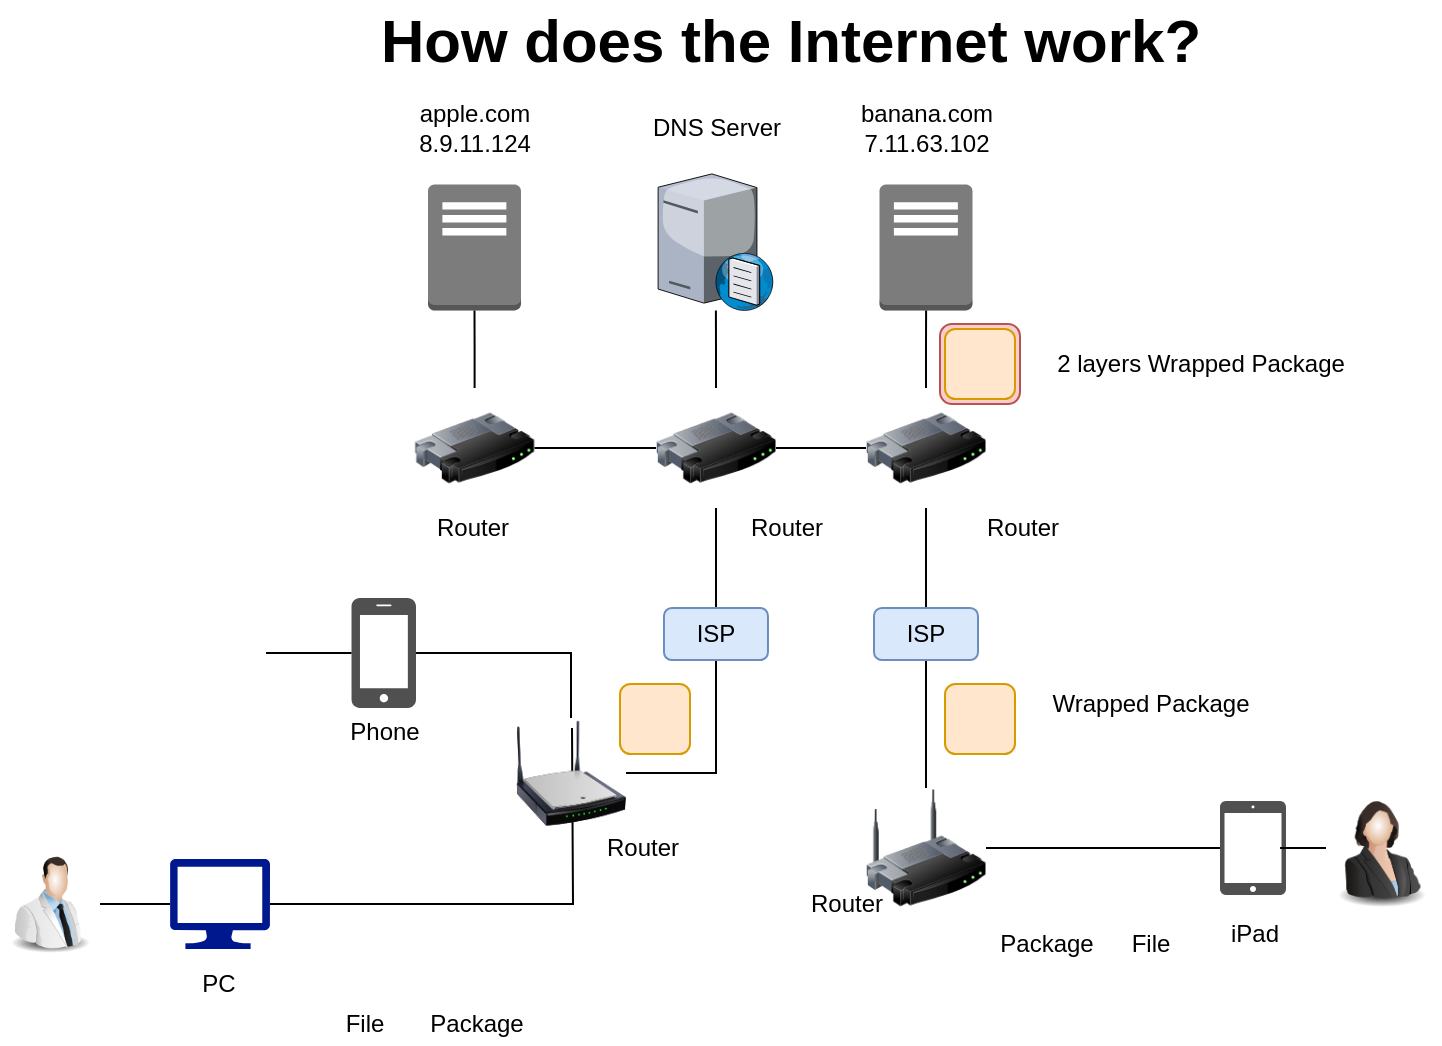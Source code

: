 <mxfile version="14.7.3" type="github">
  <diagram id="FVhtaX8cwOrP204iMpnX" name="Page-1">
    <mxGraphModel dx="851" dy="769" grid="1" gridSize="10" guides="1" tooltips="1" connect="1" arrows="1" fold="1" page="1" pageScale="1" pageWidth="1169" pageHeight="827" math="0" shadow="0">
      <root>
        <mxCell id="0" />
        <mxCell id="1" parent="0" />
        <mxCell id="YhsctEqUOotuku0o7zmU-1" value="" style="outlineConnect=0;dashed=0;verticalLabelPosition=bottom;verticalAlign=top;align=center;html=1;shape=mxgraph.aws3.traditional_server;fillColor=#7D7C7C;gradientColor=none;" vertex="1" parent="1">
          <mxGeometry x="404" y="270.25" width="46.5" height="63" as="geometry" />
        </mxCell>
        <mxCell id="YhsctEqUOotuku0o7zmU-2" value="apple.com&lt;br&gt;8.9.11.124" style="text;html=1;align=center;verticalAlign=middle;resizable=0;points=[];autosize=1;strokeColor=none;" vertex="1" parent="1">
          <mxGeometry x="392.25" y="227" width="70" height="30" as="geometry" />
        </mxCell>
        <mxCell id="YhsctEqUOotuku0o7zmU-3" value="" style="verticalLabelPosition=bottom;aspect=fixed;html=1;verticalAlign=top;strokeColor=none;align=center;outlineConnect=0;shape=mxgraph.citrix.dns_server;" vertex="1" parent="1">
          <mxGeometry x="519.05" y="263.25" width="57.89" height="70" as="geometry" />
        </mxCell>
        <mxCell id="YhsctEqUOotuku0o7zmU-4" value="DNS Server" style="text;html=1;align=center;verticalAlign=middle;resizable=0;points=[];autosize=1;strokeColor=none;" vertex="1" parent="1">
          <mxGeometry x="508" y="232" width="80" height="20" as="geometry" />
        </mxCell>
        <mxCell id="YhsctEqUOotuku0o7zmU-30" style="edgeStyle=orthogonalEdgeStyle;rounded=0;orthogonalLoop=1;jettySize=auto;html=1;endArrow=none;endFill=0;" edge="1" parent="1" source="YhsctEqUOotuku0o7zmU-6">
          <mxGeometry relative="1" as="geometry">
            <mxPoint x="476" y="542" as="targetPoint" />
          </mxGeometry>
        </mxCell>
        <mxCell id="YhsctEqUOotuku0o7zmU-6" value="" style="aspect=fixed;pointerEvents=1;shadow=0;dashed=0;html=1;strokeColor=none;labelPosition=center;verticalLabelPosition=bottom;verticalAlign=top;align=center;fillColor=#00188D;shape=mxgraph.azure.computer" vertex="1" parent="1">
          <mxGeometry x="275" y="607.5" width="50" height="45" as="geometry" />
        </mxCell>
        <mxCell id="YhsctEqUOotuku0o7zmU-31" style="edgeStyle=orthogonalEdgeStyle;rounded=0;orthogonalLoop=1;jettySize=auto;html=1;endArrow=none;endFill=0;" edge="1" parent="1" source="YhsctEqUOotuku0o7zmU-8" target="YhsctEqUOotuku0o7zmU-9">
          <mxGeometry relative="1" as="geometry" />
        </mxCell>
        <mxCell id="YhsctEqUOotuku0o7zmU-8" value="" style="pointerEvents=1;shadow=0;dashed=0;html=1;strokeColor=none;fillColor=#505050;labelPosition=center;verticalLabelPosition=bottom;verticalAlign=top;outlineConnect=0;align=center;shape=mxgraph.office.devices.cell_phone_iphone_proportional;" vertex="1" parent="1">
          <mxGeometry x="365.76" y="477" width="32.24" height="55" as="geometry" />
        </mxCell>
        <mxCell id="YhsctEqUOotuku0o7zmU-34" style="edgeStyle=orthogonalEdgeStyle;rounded=0;orthogonalLoop=1;jettySize=auto;html=1;endArrow=none;endFill=0;" edge="1" parent="1" source="YhsctEqUOotuku0o7zmU-9" target="YhsctEqUOotuku0o7zmU-33">
          <mxGeometry relative="1" as="geometry" />
        </mxCell>
        <mxCell id="YhsctEqUOotuku0o7zmU-9" value="" style="image;html=1;image=img/lib/clip_art/networking/Wireless_Router_N_128x128.png" vertex="1" parent="1">
          <mxGeometry x="448" y="537" width="55" height="55" as="geometry" />
        </mxCell>
        <mxCell id="YhsctEqUOotuku0o7zmU-82" style="edgeStyle=orthogonalEdgeStyle;rounded=0;orthogonalLoop=1;jettySize=auto;html=1;fontSize=12;startArrow=none;startFill=0;endArrow=none;endFill=0;" edge="1" parent="1" source="YhsctEqUOotuku0o7zmU-10" target="YhsctEqUOotuku0o7zmU-11">
          <mxGeometry relative="1" as="geometry" />
        </mxCell>
        <mxCell id="YhsctEqUOotuku0o7zmU-10" value="" style="pointerEvents=1;shadow=0;dashed=0;html=1;strokeColor=none;fillColor=#505050;labelPosition=center;verticalLabelPosition=bottom;verticalAlign=top;outlineConnect=0;align=center;shape=mxgraph.office.devices.ipad_mini;" vertex="1" parent="1">
          <mxGeometry x="800" y="578.5" width="33" height="47" as="geometry" />
        </mxCell>
        <mxCell id="YhsctEqUOotuku0o7zmU-38" style="edgeStyle=orthogonalEdgeStyle;rounded=0;orthogonalLoop=1;jettySize=auto;html=1;entryX=0.5;entryY=1;entryDx=0;entryDy=0;startArrow=none;startFill=0;endArrow=none;endFill=0;" edge="1" parent="1" source="YhsctEqUOotuku0o7zmU-11" target="YhsctEqUOotuku0o7zmU-36">
          <mxGeometry relative="1" as="geometry" />
        </mxCell>
        <mxCell id="YhsctEqUOotuku0o7zmU-11" value="" style="image;html=1;image=img/lib/clip_art/networking/Wireless_Router_128x128.png" vertex="1" parent="1">
          <mxGeometry x="623" y="572" width="60" height="60" as="geometry" />
        </mxCell>
        <mxCell id="YhsctEqUOotuku0o7zmU-12" value="Router" style="text;html=1;align=center;verticalAlign=middle;resizable=0;points=[];autosize=1;strokeColor=none;" vertex="1" parent="1">
          <mxGeometry x="486.25" y="592" width="50" height="20" as="geometry" />
        </mxCell>
        <mxCell id="YhsctEqUOotuku0o7zmU-13" value="Router" style="text;html=1;align=center;verticalAlign=middle;resizable=0;points=[];autosize=1;strokeColor=none;" vertex="1" parent="1">
          <mxGeometry x="588" y="619.5" width="50" height="20" as="geometry" />
        </mxCell>
        <mxCell id="YhsctEqUOotuku0o7zmU-23" style="edgeStyle=orthogonalEdgeStyle;rounded=0;orthogonalLoop=1;jettySize=auto;html=1;startArrow=none;startFill=0;endArrow=none;endFill=0;" edge="1" parent="1" source="YhsctEqUOotuku0o7zmU-14" target="YhsctEqUOotuku0o7zmU-1">
          <mxGeometry relative="1" as="geometry" />
        </mxCell>
        <mxCell id="YhsctEqUOotuku0o7zmU-14" value="" style="image;html=1;image=img/lib/clip_art/networking/Router_128x128.png" vertex="1" parent="1">
          <mxGeometry x="397.25" y="372" width="60" height="60" as="geometry" />
        </mxCell>
        <mxCell id="YhsctEqUOotuku0o7zmU-22" style="edgeStyle=orthogonalEdgeStyle;rounded=0;orthogonalLoop=1;jettySize=auto;html=1;startArrow=none;startFill=0;endArrow=none;endFill=0;" edge="1" parent="1" source="YhsctEqUOotuku0o7zmU-15" target="YhsctEqUOotuku0o7zmU-3">
          <mxGeometry relative="1" as="geometry" />
        </mxCell>
        <mxCell id="YhsctEqUOotuku0o7zmU-26" style="edgeStyle=orthogonalEdgeStyle;rounded=0;orthogonalLoop=1;jettySize=auto;html=1;endArrow=none;endFill=0;" edge="1" parent="1" source="YhsctEqUOotuku0o7zmU-15" target="YhsctEqUOotuku0o7zmU-14">
          <mxGeometry relative="1" as="geometry" />
        </mxCell>
        <mxCell id="YhsctEqUOotuku0o7zmU-15" value="" style="image;html=1;image=img/lib/clip_art/networking/Router_128x128.png" vertex="1" parent="1">
          <mxGeometry x="518" y="372" width="60" height="60" as="geometry" />
        </mxCell>
        <mxCell id="YhsctEqUOotuku0o7zmU-16" value="Router" style="text;html=1;align=center;verticalAlign=middle;resizable=0;points=[];autosize=1;strokeColor=none;" vertex="1" parent="1">
          <mxGeometry x="400.5" y="432" width="50" height="20" as="geometry" />
        </mxCell>
        <mxCell id="YhsctEqUOotuku0o7zmU-17" value="Router" style="text;html=1;align=center;verticalAlign=middle;resizable=0;points=[];autosize=1;strokeColor=none;" vertex="1" parent="1">
          <mxGeometry x="558" y="432" width="50" height="20" as="geometry" />
        </mxCell>
        <mxCell id="YhsctEqUOotuku0o7zmU-18" value="" style="outlineConnect=0;dashed=0;verticalLabelPosition=bottom;verticalAlign=top;align=center;html=1;shape=mxgraph.aws3.traditional_server;fillColor=#7D7C7C;gradientColor=none;" vertex="1" parent="1">
          <mxGeometry x="629.75" y="270.25" width="46.5" height="63" as="geometry" />
        </mxCell>
        <mxCell id="YhsctEqUOotuku0o7zmU-19" value="banana.com&lt;br&gt;7.11.63.102" style="text;html=1;align=center;verticalAlign=middle;resizable=0;points=[];autosize=1;strokeColor=none;" vertex="1" parent="1">
          <mxGeometry x="613" y="227" width="80" height="30" as="geometry" />
        </mxCell>
        <mxCell id="YhsctEqUOotuku0o7zmU-24" style="edgeStyle=orthogonalEdgeStyle;rounded=0;orthogonalLoop=1;jettySize=auto;html=1;endArrow=none;endFill=0;" edge="1" parent="1" source="YhsctEqUOotuku0o7zmU-20" target="YhsctEqUOotuku0o7zmU-18">
          <mxGeometry relative="1" as="geometry" />
        </mxCell>
        <mxCell id="YhsctEqUOotuku0o7zmU-25" style="edgeStyle=orthogonalEdgeStyle;rounded=0;orthogonalLoop=1;jettySize=auto;html=1;endArrow=none;endFill=0;" edge="1" parent="1" source="YhsctEqUOotuku0o7zmU-20" target="YhsctEqUOotuku0o7zmU-15">
          <mxGeometry relative="1" as="geometry" />
        </mxCell>
        <mxCell id="YhsctEqUOotuku0o7zmU-20" value="" style="image;html=1;image=img/lib/clip_art/networking/Router_128x128.png" vertex="1" parent="1">
          <mxGeometry x="623" y="372" width="60" height="60" as="geometry" />
        </mxCell>
        <mxCell id="YhsctEqUOotuku0o7zmU-21" value="Router" style="text;html=1;align=center;verticalAlign=middle;resizable=0;points=[];autosize=1;strokeColor=none;" vertex="1" parent="1">
          <mxGeometry x="676.25" y="432" width="50" height="20" as="geometry" />
        </mxCell>
        <mxCell id="YhsctEqUOotuku0o7zmU-27" value="PC" style="text;html=1;align=center;verticalAlign=middle;resizable=0;points=[];autosize=1;strokeColor=none;" vertex="1" parent="1">
          <mxGeometry x="284" y="659.5" width="30" height="20" as="geometry" />
        </mxCell>
        <mxCell id="YhsctEqUOotuku0o7zmU-28" value="Phone" style="text;html=1;align=center;verticalAlign=middle;resizable=0;points=[];autosize=1;strokeColor=none;" vertex="1" parent="1">
          <mxGeometry x="356.88" y="534" width="50" height="20" as="geometry" />
        </mxCell>
        <mxCell id="YhsctEqUOotuku0o7zmU-29" value="iPad" style="text;html=1;align=center;verticalAlign=middle;resizable=0;points=[];autosize=1;strokeColor=none;" vertex="1" parent="1">
          <mxGeometry x="796.5" y="634.5" width="40" height="20" as="geometry" />
        </mxCell>
        <mxCell id="YhsctEqUOotuku0o7zmU-35" style="edgeStyle=orthogonalEdgeStyle;rounded=0;orthogonalLoop=1;jettySize=auto;html=1;startArrow=none;startFill=0;endArrow=none;endFill=0;" edge="1" parent="1" source="YhsctEqUOotuku0o7zmU-33" target="YhsctEqUOotuku0o7zmU-15">
          <mxGeometry relative="1" as="geometry" />
        </mxCell>
        <mxCell id="YhsctEqUOotuku0o7zmU-33" value="ISP" style="rounded=1;whiteSpace=wrap;html=1;fillColor=#dae8fc;strokeColor=#6c8ebf;" vertex="1" parent="1">
          <mxGeometry x="521.99" y="482" width="52" height="26" as="geometry" />
        </mxCell>
        <mxCell id="YhsctEqUOotuku0o7zmU-40" style="edgeStyle=orthogonalEdgeStyle;rounded=0;orthogonalLoop=1;jettySize=auto;html=1;startArrow=none;startFill=0;endArrow=none;endFill=0;" edge="1" parent="1" source="YhsctEqUOotuku0o7zmU-36" target="YhsctEqUOotuku0o7zmU-20">
          <mxGeometry relative="1" as="geometry" />
        </mxCell>
        <mxCell id="YhsctEqUOotuku0o7zmU-36" value="ISP" style="rounded=1;whiteSpace=wrap;html=1;fillColor=#dae8fc;strokeColor=#6c8ebf;" vertex="1" parent="1">
          <mxGeometry x="627" y="482" width="52" height="26" as="geometry" />
        </mxCell>
        <mxCell id="YhsctEqUOotuku0o7zmU-41" value="&lt;span style=&quot;font-size: 30px;&quot;&gt;How does the Internet work?&lt;/span&gt;" style="text;html=1;align=center;verticalAlign=middle;resizable=0;points=[];autosize=1;strokeColor=none;fontStyle=1;fontSize=30;" vertex="1" parent="1">
          <mxGeometry x="370" y="178" width="430" height="40" as="geometry" />
        </mxCell>
        <mxCell id="YhsctEqUOotuku0o7zmU-46" style="edgeStyle=orthogonalEdgeStyle;rounded=0;orthogonalLoop=1;jettySize=auto;html=1;fontSize=30;startArrow=none;startFill=0;endArrow=none;endFill=0;" edge="1" parent="1" source="YhsctEqUOotuku0o7zmU-43" target="YhsctEqUOotuku0o7zmU-8">
          <mxGeometry relative="1" as="geometry" />
        </mxCell>
        <mxCell id="YhsctEqUOotuku0o7zmU-43" value="" style="shape=image;html=1;verticalAlign=top;verticalLabelPosition=bottom;labelBackgroundColor=#ffffff;imageAspect=0;aspect=fixed;image=https://cdn2.iconfinder.com/data/icons/business-persons-flat-1/512/person_4-128.png;fontSize=30;" vertex="1" parent="1">
          <mxGeometry x="275" y="480.5" width="48" height="48" as="geometry" />
        </mxCell>
        <mxCell id="YhsctEqUOotuku0o7zmU-47" style="edgeStyle=orthogonalEdgeStyle;rounded=0;orthogonalLoop=1;jettySize=auto;html=1;entryX=0;entryY=0.5;entryDx=0;entryDy=0;entryPerimeter=0;fontSize=30;startArrow=none;startFill=0;endArrow=none;endFill=0;" edge="1" parent="1" source="YhsctEqUOotuku0o7zmU-45" target="YhsctEqUOotuku0o7zmU-6">
          <mxGeometry relative="1" as="geometry" />
        </mxCell>
        <mxCell id="YhsctEqUOotuku0o7zmU-45" value="" style="image;html=1;image=img/lib/clip_art/people/Scientist_Man_128x128.png;fontSize=30;" vertex="1" parent="1">
          <mxGeometry x="190" y="605" width="50" height="50" as="geometry" />
        </mxCell>
        <mxCell id="YhsctEqUOotuku0o7zmU-49" style="edgeStyle=orthogonalEdgeStyle;rounded=0;orthogonalLoop=1;jettySize=auto;html=1;fontSize=30;startArrow=none;startFill=0;endArrow=none;endFill=0;" edge="1" parent="1" source="YhsctEqUOotuku0o7zmU-48" target="YhsctEqUOotuku0o7zmU-10">
          <mxGeometry relative="1" as="geometry" />
        </mxCell>
        <mxCell id="YhsctEqUOotuku0o7zmU-48" value="" style="image;html=1;image=img/lib/clip_art/people/Suit_Woman_128x128.png;fontSize=30;" vertex="1" parent="1">
          <mxGeometry x="850" y="572" width="60" height="60" as="geometry" />
        </mxCell>
        <mxCell id="YhsctEqUOotuku0o7zmU-52" value="" style="shape=image;html=1;verticalAlign=top;verticalLabelPosition=bottom;labelBackgroundColor=#ffffff;imageAspect=0;aspect=fixed;image=https://cdn4.iconfinder.com/data/icons/general-office/91/General_Office_59-128.png;fontSize=30;" vertex="1" parent="1">
          <mxGeometry x="750" y="607" width="32" height="32" as="geometry" />
        </mxCell>
        <mxCell id="YhsctEqUOotuku0o7zmU-56" value="&lt;font style=&quot;font-size: 12px;&quot;&gt;Package&lt;/font&gt;" style="text;html=1;align=center;verticalAlign=middle;resizable=0;points=[];autosize=1;strokeColor=none;fontSize=12;" vertex="1" parent="1">
          <mxGeometry x="683" y="639.5" width="60" height="20" as="geometry" />
        </mxCell>
        <mxCell id="YhsctEqUOotuku0o7zmU-57" value="&lt;font style=&quot;font-size: 12px&quot;&gt;File&lt;/font&gt;" style="text;html=1;align=center;verticalAlign=middle;resizable=0;points=[];autosize=1;strokeColor=none;fontSize=12;" vertex="1" parent="1">
          <mxGeometry x="750" y="639.5" width="30" height="20" as="geometry" />
        </mxCell>
        <mxCell id="YhsctEqUOotuku0o7zmU-63" value="" style="shape=image;html=1;verticalAlign=top;verticalLabelPosition=bottom;labelBackgroundColor=#ffffff;imageAspect=0;aspect=fixed;image=https://cdn4.iconfinder.com/data/icons/Primo_Icons/PNG/128x128/puzzle.png;fontSize=12;" vertex="1" parent="1">
          <mxGeometry x="700" y="609.5" width="30" height="30" as="geometry" />
        </mxCell>
        <mxCell id="YhsctEqUOotuku0o7zmU-65" value="" style="group" vertex="1" connectable="0" parent="1">
          <mxGeometry x="662.5" y="520" width="35" height="35" as="geometry" />
        </mxCell>
        <mxCell id="YhsctEqUOotuku0o7zmU-61" value="" style="rounded=1;whiteSpace=wrap;html=1;fontSize=12;aspect=fixed;fillColor=#ffe6cc;strokeColor=#d79b00;" vertex="1" parent="YhsctEqUOotuku0o7zmU-65">
          <mxGeometry width="35" height="35" as="geometry" />
        </mxCell>
        <mxCell id="YhsctEqUOotuku0o7zmU-64" value="" style="shape=image;html=1;verticalAlign=top;verticalLabelPosition=bottom;labelBackgroundColor=#ffffff;imageAspect=0;aspect=fixed;image=https://cdn4.iconfinder.com/data/icons/Primo_Icons/PNG/128x128/puzzle.png;fontSize=12;" vertex="1" parent="YhsctEqUOotuku0o7zmU-65">
          <mxGeometry x="1.25" y="1.25" width="32.5" height="32.5" as="geometry" />
        </mxCell>
        <mxCell id="YhsctEqUOotuku0o7zmU-78" value="" style="group" vertex="1" connectable="0" parent="1">
          <mxGeometry x="660" y="340" width="40" height="40" as="geometry" />
        </mxCell>
        <mxCell id="YhsctEqUOotuku0o7zmU-77" value="" style="rounded=1;whiteSpace=wrap;html=1;fontSize=12;fillColor=#f8cecc;strokeColor=#b85450;" vertex="1" parent="YhsctEqUOotuku0o7zmU-78">
          <mxGeometry width="40" height="40" as="geometry" />
        </mxCell>
        <mxCell id="YhsctEqUOotuku0o7zmU-66" value="" style="group;fillColor=#ffe6cc;strokeColor=#d79b00;rounded=1;container=0;" vertex="1" connectable="0" parent="YhsctEqUOotuku0o7zmU-78">
          <mxGeometry x="2.5" y="2.5" width="35" height="35" as="geometry" />
        </mxCell>
        <mxCell id="YhsctEqUOotuku0o7zmU-68" value="" style="shape=image;html=1;verticalAlign=top;verticalLabelPosition=bottom;labelBackgroundColor=#ffffff;imageAspect=0;aspect=fixed;image=https://cdn4.iconfinder.com/data/icons/Primo_Icons/PNG/128x128/puzzle.png;fontSize=12;" vertex="1" parent="YhsctEqUOotuku0o7zmU-78">
          <mxGeometry x="3.75" y="3.75" width="32.5" height="32.5" as="geometry" />
        </mxCell>
        <mxCell id="YhsctEqUOotuku0o7zmU-79" value="" style="group" vertex="1" connectable="0" parent="1">
          <mxGeometry x="500" y="520" width="35" height="35" as="geometry" />
        </mxCell>
        <mxCell id="YhsctEqUOotuku0o7zmU-80" value="" style="rounded=1;whiteSpace=wrap;html=1;fontSize=12;aspect=fixed;fillColor=#ffe6cc;strokeColor=#d79b00;" vertex="1" parent="YhsctEqUOotuku0o7zmU-79">
          <mxGeometry width="35" height="35" as="geometry" />
        </mxCell>
        <mxCell id="YhsctEqUOotuku0o7zmU-81" value="" style="shape=image;html=1;verticalAlign=top;verticalLabelPosition=bottom;labelBackgroundColor=#ffffff;imageAspect=0;aspect=fixed;image=https://cdn4.iconfinder.com/data/icons/Primo_Icons/PNG/128x128/puzzle.png;fontSize=12;" vertex="1" parent="YhsctEqUOotuku0o7zmU-79">
          <mxGeometry x="1.25" y="1.25" width="32.5" height="32.5" as="geometry" />
        </mxCell>
        <mxCell id="YhsctEqUOotuku0o7zmU-83" value="" style="shape=image;html=1;verticalAlign=top;verticalLabelPosition=bottom;labelBackgroundColor=#ffffff;imageAspect=0;aspect=fixed;image=https://cdn4.iconfinder.com/data/icons/general-office/91/General_Office_59-128.png;fontSize=30;" vertex="1" parent="1">
          <mxGeometry x="356.88" y="647.5" width="32" height="32" as="geometry" />
        </mxCell>
        <mxCell id="YhsctEqUOotuku0o7zmU-84" value="&lt;font style=&quot;font-size: 12px;&quot;&gt;Package&lt;/font&gt;" style="text;html=1;align=center;verticalAlign=middle;resizable=0;points=[];autosize=1;strokeColor=none;fontSize=12;" vertex="1" parent="1">
          <mxGeometry x="398" y="680" width="60" height="20" as="geometry" />
        </mxCell>
        <mxCell id="YhsctEqUOotuku0o7zmU-85" value="&lt;font style=&quot;font-size: 12px&quot;&gt;File&lt;/font&gt;" style="text;html=1;align=center;verticalAlign=middle;resizable=0;points=[];autosize=1;strokeColor=none;fontSize=12;" vertex="1" parent="1">
          <mxGeometry x="356.88" y="680" width="30" height="20" as="geometry" />
        </mxCell>
        <mxCell id="YhsctEqUOotuku0o7zmU-86" value="" style="shape=image;html=1;verticalAlign=top;verticalLabelPosition=bottom;labelBackgroundColor=#ffffff;imageAspect=0;aspect=fixed;image=https://cdn4.iconfinder.com/data/icons/Primo_Icons/PNG/128x128/puzzle.png;fontSize=12;" vertex="1" parent="1">
          <mxGeometry x="415" y="650" width="30" height="30" as="geometry" />
        </mxCell>
        <mxCell id="YhsctEqUOotuku0o7zmU-87" value="&lt;font style=&quot;font-size: 12px&quot;&gt;Wrapped Package&lt;/font&gt;" style="text;html=1;align=center;verticalAlign=middle;resizable=0;points=[];autosize=1;strokeColor=none;fontSize=12;" vertex="1" parent="1">
          <mxGeometry x="710" y="520" width="110" height="20" as="geometry" />
        </mxCell>
        <mxCell id="YhsctEqUOotuku0o7zmU-88" value="&lt;font style=&quot;font-size: 12px&quot;&gt;2 layers Wrapped Package&lt;/font&gt;" style="text;html=1;align=center;verticalAlign=middle;resizable=0;points=[];autosize=1;strokeColor=none;fontSize=12;" vertex="1" parent="1">
          <mxGeometry x="710" y="350" width="160" height="20" as="geometry" />
        </mxCell>
      </root>
    </mxGraphModel>
  </diagram>
</mxfile>
